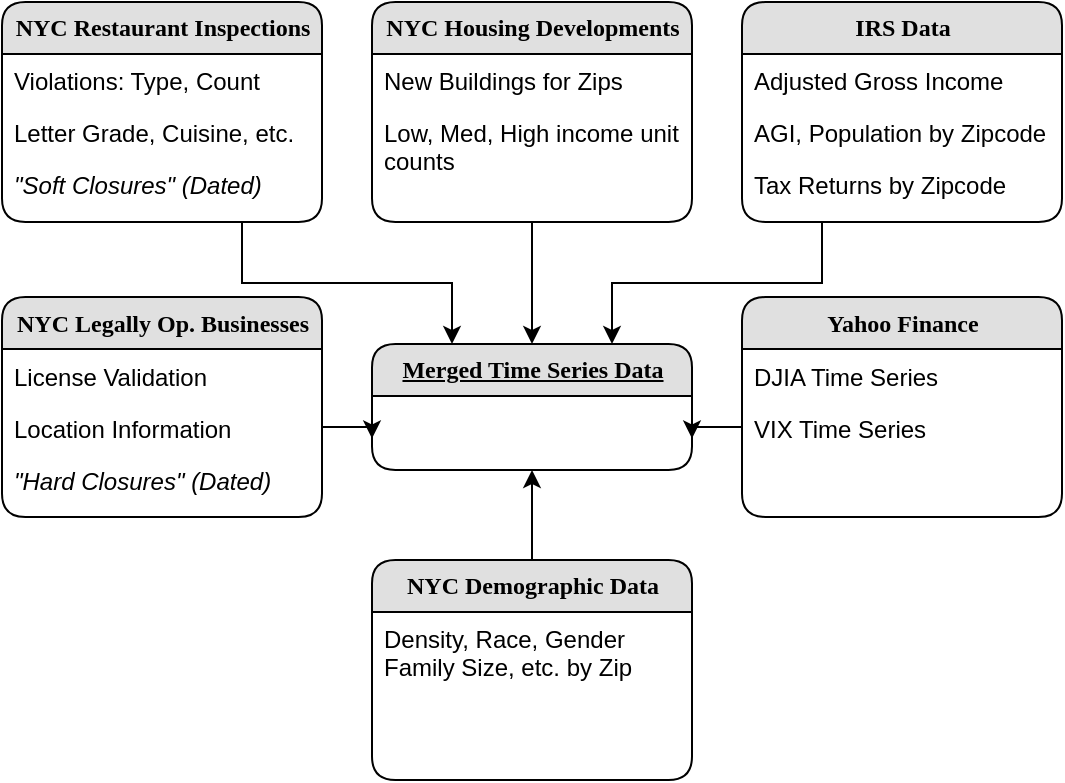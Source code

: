 <mxfile version="10.6.5" type="device"><diagram name="Page-1" id="b520641d-4fe3-3701-9064-5fc419738815"><mxGraphModel dx="754" dy="463" grid="1" gridSize="10" guides="1" tooltips="1" connect="1" arrows="1" fold="1" page="1" pageScale="1" pageWidth="1100" pageHeight="850" background="#ffffff" math="0" shadow="0"><root><mxCell id="0"/><mxCell id="1" parent="0"/><mxCell id="AuVD679YTfHRB3Mjfesk-32" style="edgeStyle=orthogonalEdgeStyle;rounded=0;orthogonalLoop=1;jettySize=auto;html=1;exitX=0.25;exitY=1;exitDx=0;exitDy=0;entryX=0.75;entryY=0;entryDx=0;entryDy=0;" edge="1" parent="1" source="21ea969265ad0168-6" target="AuVD679YTfHRB3Mjfesk-23"><mxGeometry relative="1" as="geometry"/></mxCell><mxCell id="21ea969265ad0168-6" value="&lt;b&gt;IRS Data&lt;/b&gt;" style="swimlane;html=1;fontStyle=0;childLayout=stackLayout;horizontal=1;startSize=26;fillColor=#e0e0e0;horizontalStack=0;resizeParent=1;resizeLast=0;collapsible=1;marginBottom=0;swimlaneFillColor=#ffffff;align=center;rounded=1;shadow=0;comic=0;labelBackgroundColor=none;strokeColor=#000000;strokeWidth=1;fontFamily=Verdana;fontSize=12;fontColor=#000000;" parent="1" vertex="1"><mxGeometry x="520" y="64" width="160" height="110" as="geometry"/></mxCell><mxCell id="21ea969265ad0168-7" value="Adjusted Gross Income" style="text;html=1;strokeColor=none;fillColor=none;spacingLeft=4;spacingRight=4;whiteSpace=wrap;overflow=hidden;rotatable=0;points=[[0,0.5],[1,0.5]];portConstraint=eastwest;" parent="21ea969265ad0168-6" vertex="1"><mxGeometry y="26" width="160" height="26" as="geometry"/></mxCell><mxCell id="21ea969265ad0168-8" value="AGI, Population by Zipcode" style="text;html=1;strokeColor=none;fillColor=none;spacingLeft=4;spacingRight=4;whiteSpace=wrap;overflow=hidden;rotatable=0;points=[[0,0.5],[1,0.5]];portConstraint=eastwest;" parent="21ea969265ad0168-6" vertex="1"><mxGeometry y="52" width="160" height="26" as="geometry"/></mxCell><mxCell id="21ea969265ad0168-9" value="Tax Returns by Zipcode" style="text;html=1;strokeColor=none;fillColor=none;spacingLeft=4;spacingRight=4;whiteSpace=wrap;overflow=hidden;rotatable=0;points=[[0,0.5],[1,0.5]];portConstraint=eastwest;" parent="21ea969265ad0168-6" vertex="1"><mxGeometry y="78" width="160" height="26" as="geometry"/></mxCell><mxCell id="AuVD679YTfHRB3Mjfesk-30" style="edgeStyle=orthogonalEdgeStyle;rounded=0;orthogonalLoop=1;jettySize=auto;html=1;exitX=0.75;exitY=1;exitDx=0;exitDy=0;entryX=0.25;entryY=0;entryDx=0;entryDy=0;" edge="1" parent="1" source="AuVD679YTfHRB3Mjfesk-1" target="AuVD679YTfHRB3Mjfesk-23"><mxGeometry relative="1" as="geometry"/></mxCell><mxCell id="AuVD679YTfHRB3Mjfesk-1" value="&lt;b&gt;NYC Restaurant Inspections&lt;/b&gt;" style="swimlane;html=1;fontStyle=0;childLayout=stackLayout;horizontal=1;startSize=26;fillColor=#e0e0e0;horizontalStack=0;resizeParent=1;resizeLast=0;collapsible=1;marginBottom=0;swimlaneFillColor=#ffffff;align=center;rounded=1;shadow=0;comic=0;labelBackgroundColor=none;strokeColor=#000000;strokeWidth=1;fontFamily=Verdana;fontSize=12;fontColor=#000000;" vertex="1" parent="1"><mxGeometry x="150" y="64" width="160" height="110" as="geometry"/></mxCell><mxCell id="AuVD679YTfHRB3Mjfesk-2" value="Violations: Type, Count" style="text;html=1;strokeColor=none;fillColor=none;spacingLeft=4;spacingRight=4;whiteSpace=wrap;overflow=hidden;rotatable=0;points=[[0,0.5],[1,0.5]];portConstraint=eastwest;" vertex="1" parent="AuVD679YTfHRB3Mjfesk-1"><mxGeometry y="26" width="160" height="26" as="geometry"/></mxCell><mxCell id="AuVD679YTfHRB3Mjfesk-3" value="Letter Grade, Cuisine, etc." style="text;html=1;strokeColor=none;fillColor=none;spacingLeft=4;spacingRight=4;whiteSpace=wrap;overflow=hidden;rotatable=0;points=[[0,0.5],[1,0.5]];portConstraint=eastwest;" vertex="1" parent="AuVD679YTfHRB3Mjfesk-1"><mxGeometry y="52" width="160" height="26" as="geometry"/></mxCell><mxCell id="AuVD679YTfHRB3Mjfesk-4" value="&lt;i&gt;&quot;Soft Closures&quot; (Dated)&lt;/i&gt;" style="text;html=1;strokeColor=none;fillColor=none;spacingLeft=4;spacingRight=4;whiteSpace=wrap;overflow=hidden;rotatable=0;points=[[0,0.5],[1,0.5]];portConstraint=eastwest;" vertex="1" parent="AuVD679YTfHRB3Mjfesk-1"><mxGeometry y="78" width="160" height="26" as="geometry"/></mxCell><mxCell id="AuVD679YTfHRB3Mjfesk-5" value="&lt;b&gt;NYC Legally Op. Businesses&lt;/b&gt;" style="swimlane;html=1;fontStyle=0;childLayout=stackLayout;horizontal=1;startSize=26;fillColor=#e0e0e0;horizontalStack=0;resizeParent=1;resizeLast=0;collapsible=1;marginBottom=0;swimlaneFillColor=#ffffff;align=center;rounded=1;shadow=0;comic=0;labelBackgroundColor=none;strokeColor=#000000;strokeWidth=1;fontFamily=Verdana;fontSize=12;fontColor=#000000;" vertex="1" parent="1"><mxGeometry x="150" y="211.5" width="160" height="110" as="geometry"/></mxCell><mxCell id="AuVD679YTfHRB3Mjfesk-6" value="License Validation" style="text;html=1;strokeColor=none;fillColor=none;spacingLeft=4;spacingRight=4;whiteSpace=wrap;overflow=hidden;rotatable=0;points=[[0,0.5],[1,0.5]];portConstraint=eastwest;" vertex="1" parent="AuVD679YTfHRB3Mjfesk-5"><mxGeometry y="26" width="160" height="26" as="geometry"/></mxCell><mxCell id="AuVD679YTfHRB3Mjfesk-7" value="Location Information" style="text;html=1;strokeColor=none;fillColor=none;spacingLeft=4;spacingRight=4;whiteSpace=wrap;overflow=hidden;rotatable=0;points=[[0,0.5],[1,0.5]];portConstraint=eastwest;" vertex="1" parent="AuVD679YTfHRB3Mjfesk-5"><mxGeometry y="52" width="160" height="26" as="geometry"/></mxCell><mxCell id="AuVD679YTfHRB3Mjfesk-8" value="&lt;i&gt;&quot;Hard Closures&quot;&lt;/i&gt; &lt;i&gt;(Dated)&lt;/i&gt;" style="text;html=1;strokeColor=none;fillColor=none;spacingLeft=4;spacingRight=4;whiteSpace=wrap;overflow=hidden;rotatable=0;points=[[0,0.5],[1,0.5]];portConstraint=eastwest;" vertex="1" parent="AuVD679YTfHRB3Mjfesk-5"><mxGeometry y="78" width="160" height="26" as="geometry"/></mxCell><mxCell id="AuVD679YTfHRB3Mjfesk-26" style="edgeStyle=orthogonalEdgeStyle;rounded=0;orthogonalLoop=1;jettySize=auto;html=1;exitX=0.5;exitY=0;exitDx=0;exitDy=0;entryX=0.5;entryY=1;entryDx=0;entryDy=0;" edge="1" parent="1" source="AuVD679YTfHRB3Mjfesk-9" target="AuVD679YTfHRB3Mjfesk-23"><mxGeometry relative="1" as="geometry"/></mxCell><mxCell id="AuVD679YTfHRB3Mjfesk-9" value="&lt;b&gt;NYC Demographic Data&lt;br&gt;&lt;/b&gt;" style="swimlane;html=1;fontStyle=0;childLayout=stackLayout;horizontal=1;startSize=26;fillColor=#e0e0e0;horizontalStack=0;resizeParent=1;resizeLast=0;collapsible=1;marginBottom=0;swimlaneFillColor=#ffffff;align=center;rounded=1;shadow=0;comic=0;labelBackgroundColor=none;strokeColor=#000000;strokeWidth=1;fontFamily=Verdana;fontSize=12;fontColor=#000000;" vertex="1" parent="1"><mxGeometry x="335" y="343" width="160" height="110" as="geometry"/></mxCell><mxCell id="AuVD679YTfHRB3Mjfesk-10" value="Density, Race, Gender Family Size, etc. by Zip" style="text;html=1;strokeColor=none;fillColor=none;spacingLeft=4;spacingRight=4;whiteSpace=wrap;overflow=hidden;rotatable=0;points=[[0,0.5],[1,0.5]];portConstraint=eastwest;" vertex="1" parent="AuVD679YTfHRB3Mjfesk-9"><mxGeometry y="26" width="160" height="44" as="geometry"/></mxCell><mxCell id="AuVD679YTfHRB3Mjfesk-29" style="edgeStyle=orthogonalEdgeStyle;rounded=0;orthogonalLoop=1;jettySize=auto;html=1;exitX=0.5;exitY=1;exitDx=0;exitDy=0;entryX=0.5;entryY=0;entryDx=0;entryDy=0;" edge="1" parent="1" source="AuVD679YTfHRB3Mjfesk-15" target="AuVD679YTfHRB3Mjfesk-23"><mxGeometry relative="1" as="geometry"/></mxCell><mxCell id="AuVD679YTfHRB3Mjfesk-15" value="&lt;b&gt;NYC Housing Developments&lt;br&gt;&lt;/b&gt;" style="swimlane;html=1;fontStyle=0;childLayout=stackLayout;horizontal=1;startSize=26;fillColor=#e0e0e0;horizontalStack=0;resizeParent=1;resizeLast=0;collapsible=1;marginBottom=0;swimlaneFillColor=#ffffff;align=center;rounded=1;shadow=0;comic=0;labelBackgroundColor=none;strokeColor=#000000;strokeWidth=1;fontFamily=Verdana;fontSize=12;fontColor=#000000;" vertex="1" parent="1"><mxGeometry x="335" y="64" width="160" height="110" as="geometry"/></mxCell><mxCell id="AuVD679YTfHRB3Mjfesk-16" value="New Buildings for Zips" style="text;html=1;strokeColor=none;fillColor=none;spacingLeft=4;spacingRight=4;whiteSpace=wrap;overflow=hidden;rotatable=0;points=[[0,0.5],[1,0.5]];portConstraint=eastwest;" vertex="1" parent="AuVD679YTfHRB3Mjfesk-15"><mxGeometry y="26" width="160" height="26" as="geometry"/></mxCell><mxCell id="AuVD679YTfHRB3Mjfesk-17" value="Low, Med, High income unit counts" style="text;html=1;strokeColor=none;fillColor=none;spacingLeft=4;spacingRight=4;whiteSpace=wrap;overflow=hidden;rotatable=0;points=[[0,0.5],[1,0.5]];portConstraint=eastwest;" vertex="1" parent="AuVD679YTfHRB3Mjfesk-15"><mxGeometry y="52" width="160" height="38" as="geometry"/></mxCell><mxCell id="AuVD679YTfHRB3Mjfesk-19" value="&lt;b&gt;Yahoo Finance&lt;br&gt;&lt;/b&gt;" style="swimlane;html=1;fontStyle=0;childLayout=stackLayout;horizontal=1;startSize=26;fillColor=#e0e0e0;horizontalStack=0;resizeParent=1;resizeLast=0;collapsible=1;marginBottom=0;swimlaneFillColor=#ffffff;align=center;rounded=1;shadow=0;comic=0;labelBackgroundColor=none;strokeColor=#000000;strokeWidth=1;fontFamily=Verdana;fontSize=12;fontColor=#000000;" vertex="1" parent="1"><mxGeometry x="520" y="211.5" width="160" height="110" as="geometry"/></mxCell><mxCell id="AuVD679YTfHRB3Mjfesk-20" value="DJIA Time Series" style="text;html=1;strokeColor=none;fillColor=none;spacingLeft=4;spacingRight=4;whiteSpace=wrap;overflow=hidden;rotatable=0;points=[[0,0.5],[1,0.5]];portConstraint=eastwest;" vertex="1" parent="AuVD679YTfHRB3Mjfesk-19"><mxGeometry y="26" width="160" height="26" as="geometry"/></mxCell><mxCell id="AuVD679YTfHRB3Mjfesk-21" value="VIX Time Series" style="text;html=1;strokeColor=none;fillColor=none;spacingLeft=4;spacingRight=4;whiteSpace=wrap;overflow=hidden;rotatable=0;points=[[0,0.5],[1,0.5]];portConstraint=eastwest;" vertex="1" parent="AuVD679YTfHRB3Mjfesk-19"><mxGeometry y="52" width="160" height="26" as="geometry"/></mxCell><mxCell id="AuVD679YTfHRB3Mjfesk-23" value="&lt;u&gt;&lt;b&gt;Merged Time Series Data&lt;br&gt;&lt;/b&gt;&lt;/u&gt;" style="swimlane;html=1;fontStyle=0;childLayout=stackLayout;horizontal=1;startSize=26;fillColor=#e0e0e0;horizontalStack=0;resizeParent=1;resizeLast=0;collapsible=1;marginBottom=0;swimlaneFillColor=#ffffff;align=center;rounded=1;shadow=0;comic=0;labelBackgroundColor=none;strokeColor=#000000;strokeWidth=1;fontFamily=Verdana;fontSize=12;fontColor=#000000;" vertex="1" parent="1"><mxGeometry x="335" y="235" width="160" height="63" as="geometry"/></mxCell><mxCell id="AuVD679YTfHRB3Mjfesk-28" style="edgeStyle=orthogonalEdgeStyle;rounded=0;orthogonalLoop=1;jettySize=auto;html=1;exitX=0;exitY=0.5;exitDx=0;exitDy=0;entryX=1;entryY=0.75;entryDx=0;entryDy=0;" edge="1" parent="1" source="AuVD679YTfHRB3Mjfesk-21" target="AuVD679YTfHRB3Mjfesk-23"><mxGeometry relative="1" as="geometry"/></mxCell><mxCell id="AuVD679YTfHRB3Mjfesk-33" style="edgeStyle=orthogonalEdgeStyle;rounded=0;orthogonalLoop=1;jettySize=auto;html=1;exitX=1;exitY=0.5;exitDx=0;exitDy=0;entryX=0;entryY=0.75;entryDx=0;entryDy=0;" edge="1" parent="1" source="AuVD679YTfHRB3Mjfesk-7" target="AuVD679YTfHRB3Mjfesk-23"><mxGeometry relative="1" as="geometry"/></mxCell></root></mxGraphModel></diagram></mxfile>